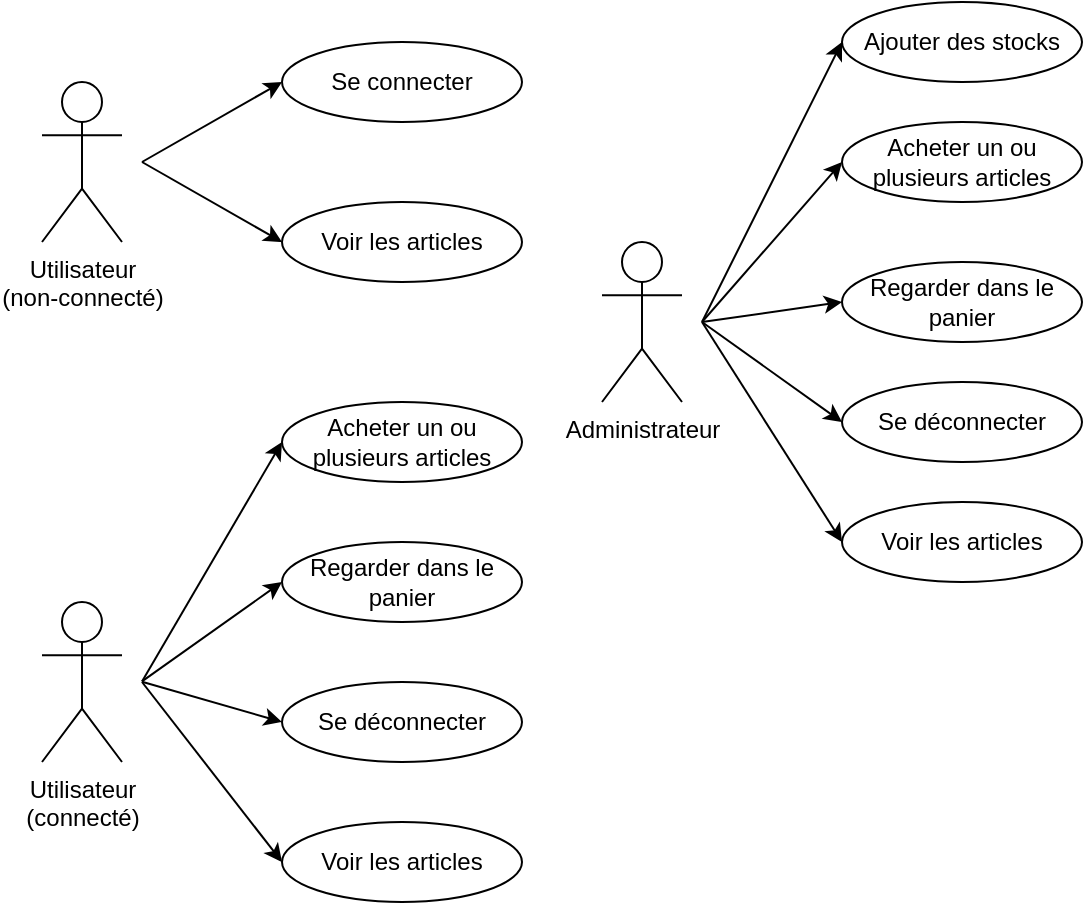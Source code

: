 <mxfile version="20.8.16" type="device"><diagram id="doQJcNLJImov5TKYSHX2" name="Page-1"><mxGraphModel dx="472" dy="875" grid="1" gridSize="10" guides="1" tooltips="1" connect="1" arrows="1" fold="1" page="1" pageScale="1" pageWidth="827" pageHeight="1169" math="0" shadow="0"><root><mxCell id="0"/><mxCell id="1" parent="0"/><mxCell id="8t5zyXxuJ-csqlj-dR-J-41" value="Administrateur" style="shape=umlActor;verticalLabelPosition=bottom;verticalAlign=top;html=1;outlineConnect=0;" parent="1" vertex="1"><mxGeometry x="320" y="160" width="40" height="80" as="geometry"/></mxCell><mxCell id="8t5zyXxuJ-csqlj-dR-J-60" value="&lt;div&gt;Utilisateur&lt;/div&gt;&lt;div&gt;(non-connecté)&lt;/div&gt;" style="shape=umlActor;verticalLabelPosition=bottom;verticalAlign=top;html=1;outlineConnect=0;" parent="1" vertex="1"><mxGeometry x="40" y="80" width="40" height="80" as="geometry"/></mxCell><mxCell id="8t5zyXxuJ-csqlj-dR-J-62" value="" style="endArrow=classic;html=1;rounded=0;entryX=0;entryY=0.5;entryDx=0;entryDy=0;" parent="1" target="8t5zyXxuJ-csqlj-dR-J-68" edge="1"><mxGeometry width="50" height="50" relative="1" as="geometry"><mxPoint x="90" y="120" as="sourcePoint"/><mxPoint x="180" y="180.0" as="targetPoint"/></mxGeometry></mxCell><mxCell id="8t5zyXxuJ-csqlj-dR-J-64" value="" style="endArrow=classic;html=1;rounded=0;entryX=0;entryY=0.5;entryDx=0;entryDy=0;" parent="1" target="8t5zyXxuJ-csqlj-dR-J-66" edge="1"><mxGeometry width="50" height="50" relative="1" as="geometry"><mxPoint x="90" y="120" as="sourcePoint"/><mxPoint x="180" y="60" as="targetPoint"/></mxGeometry></mxCell><mxCell id="8t5zyXxuJ-csqlj-dR-J-66" value="Se connecter" style="ellipse;whiteSpace=wrap;html=1;" parent="1" vertex="1"><mxGeometry x="160" y="60" width="120" height="40" as="geometry"/></mxCell><mxCell id="8t5zyXxuJ-csqlj-dR-J-68" value="Voir les articles" style="ellipse;whiteSpace=wrap;html=1;" parent="1" vertex="1"><mxGeometry x="160" y="140" width="120" height="40" as="geometry"/></mxCell><mxCell id="8t5zyXxuJ-csqlj-dR-J-73" value="Se déconnecter" style="ellipse;whiteSpace=wrap;html=1;" parent="1" vertex="1"><mxGeometry x="160" y="380" width="120" height="40" as="geometry"/></mxCell><mxCell id="8t5zyXxuJ-csqlj-dR-J-74" value="Voir les articles" style="ellipse;whiteSpace=wrap;html=1;" parent="1" vertex="1"><mxGeometry x="160" y="450" width="120" height="40" as="geometry"/></mxCell><mxCell id="8t5zyXxuJ-csqlj-dR-J-77" value="Regarder dans le panier" style="ellipse;whiteSpace=wrap;html=1;" parent="1" vertex="1"><mxGeometry x="160" y="310" width="120" height="40" as="geometry"/></mxCell><mxCell id="8t5zyXxuJ-csqlj-dR-J-78" value="Acheter un ou plusieurs articles" style="ellipse;whiteSpace=wrap;html=1;" parent="1" vertex="1"><mxGeometry x="160" y="240" width="120" height="40" as="geometry"/></mxCell><mxCell id="8t5zyXxuJ-csqlj-dR-J-79" value="&lt;div&gt;Utilisateur&lt;/div&gt;&lt;div&gt;(connecté)&lt;/div&gt;" style="shape=umlActor;verticalLabelPosition=bottom;verticalAlign=top;html=1;outlineConnect=0;" parent="1" vertex="1"><mxGeometry x="40" y="340" width="40" height="80" as="geometry"/></mxCell><mxCell id="8t5zyXxuJ-csqlj-dR-J-80" value="" style="endArrow=classic;html=1;rounded=0;entryX=0;entryY=0.5;entryDx=0;entryDy=0;" parent="1" target="8t5zyXxuJ-csqlj-dR-J-77" edge="1"><mxGeometry width="50" height="50" relative="1" as="geometry"><mxPoint x="90" y="379.72" as="sourcePoint"/><mxPoint x="160" y="379.72" as="targetPoint"/></mxGeometry></mxCell><mxCell id="8t5zyXxuJ-csqlj-dR-J-81" value="" style="endArrow=classic;html=1;rounded=0;entryX=0;entryY=0.5;entryDx=0;entryDy=0;" parent="1" target="8t5zyXxuJ-csqlj-dR-J-78" edge="1"><mxGeometry width="50" height="50" relative="1" as="geometry"><mxPoint x="90" y="379.72" as="sourcePoint"/><mxPoint x="160" y="379.72" as="targetPoint"/></mxGeometry></mxCell><mxCell id="8t5zyXxuJ-csqlj-dR-J-83" value="" style="endArrow=classic;html=1;rounded=0;entryX=0;entryY=0.5;entryDx=0;entryDy=0;" parent="1" target="8t5zyXxuJ-csqlj-dR-J-73" edge="1"><mxGeometry width="50" height="50" relative="1" as="geometry"><mxPoint x="90" y="379.86" as="sourcePoint"/><mxPoint x="160" y="320" as="targetPoint"/></mxGeometry></mxCell><mxCell id="8t5zyXxuJ-csqlj-dR-J-84" value="" style="endArrow=classic;html=1;rounded=0;entryX=0;entryY=0.5;entryDx=0;entryDy=0;" parent="1" target="8t5zyXxuJ-csqlj-dR-J-74" edge="1"><mxGeometry width="50" height="50" relative="1" as="geometry"><mxPoint x="90" y="380" as="sourcePoint"/><mxPoint x="160" y="440.14" as="targetPoint"/></mxGeometry></mxCell><mxCell id="8t5zyXxuJ-csqlj-dR-J-89" value="Se déconnecter" style="ellipse;whiteSpace=wrap;html=1;" parent="1" vertex="1"><mxGeometry x="440" y="230" width="120" height="40" as="geometry"/></mxCell><mxCell id="8t5zyXxuJ-csqlj-dR-J-90" value="Voir les articles" style="ellipse;whiteSpace=wrap;html=1;" parent="1" vertex="1"><mxGeometry x="440" y="290" width="120" height="40" as="geometry"/></mxCell><mxCell id="8t5zyXxuJ-csqlj-dR-J-94" value="Ajouter des stocks" style="ellipse;whiteSpace=wrap;html=1;" parent="1" vertex="1"><mxGeometry x="440" y="40" width="120" height="40" as="geometry"/></mxCell><mxCell id="8t5zyXxuJ-csqlj-dR-J-95" value="Regarder dans le panier" style="ellipse;whiteSpace=wrap;html=1;" parent="1" vertex="1"><mxGeometry x="440" y="170" width="120" height="40" as="geometry"/></mxCell><mxCell id="8t5zyXxuJ-csqlj-dR-J-96" value="Acheter un ou plusieurs articles" style="ellipse;whiteSpace=wrap;html=1;" parent="1" vertex="1"><mxGeometry x="440" y="100" width="120" height="40" as="geometry"/></mxCell><mxCell id="8t5zyXxuJ-csqlj-dR-J-99" value="" style="endArrow=classic;html=1;rounded=0;entryX=0;entryY=0.5;entryDx=0;entryDy=0;" parent="1" target="8t5zyXxuJ-csqlj-dR-J-95" edge="1"><mxGeometry width="50" height="50" relative="1" as="geometry"><mxPoint x="370" y="200" as="sourcePoint"/><mxPoint x="440" y="300" as="targetPoint"/></mxGeometry></mxCell><mxCell id="8t5zyXxuJ-csqlj-dR-J-100" value="" style="endArrow=classic;html=1;rounded=0;entryX=0;entryY=0.5;entryDx=0;entryDy=0;" parent="1" target="8t5zyXxuJ-csqlj-dR-J-89" edge="1"><mxGeometry width="50" height="50" relative="1" as="geometry"><mxPoint x="370" y="200" as="sourcePoint"/><mxPoint x="440" y="300" as="targetPoint"/></mxGeometry></mxCell><mxCell id="8t5zyXxuJ-csqlj-dR-J-101" value="" style="endArrow=classic;html=1;rounded=0;entryX=0;entryY=0.5;entryDx=0;entryDy=0;" parent="1" target="8t5zyXxuJ-csqlj-dR-J-90" edge="1"><mxGeometry width="50" height="50" relative="1" as="geometry"><mxPoint x="370" y="200" as="sourcePoint"/><mxPoint x="440" y="360" as="targetPoint"/></mxGeometry></mxCell><mxCell id="8t5zyXxuJ-csqlj-dR-J-104" value="" style="endArrow=classic;html=1;rounded=0;entryX=0;entryY=0.5;entryDx=0;entryDy=0;" parent="1" target="8t5zyXxuJ-csqlj-dR-J-96" edge="1"><mxGeometry width="50" height="50" relative="1" as="geometry"><mxPoint x="370" y="200" as="sourcePoint"/><mxPoint x="440" y="180.37" as="targetPoint"/></mxGeometry></mxCell><mxCell id="8t5zyXxuJ-csqlj-dR-J-105" value="" style="endArrow=classic;html=1;rounded=0;entryX=0;entryY=0.5;entryDx=0;entryDy=0;" parent="1" target="8t5zyXxuJ-csqlj-dR-J-94" edge="1"><mxGeometry width="50" height="50" relative="1" as="geometry"><mxPoint x="370" y="200" as="sourcePoint"/><mxPoint x="440" y="120" as="targetPoint"/></mxGeometry></mxCell></root></mxGraphModel></diagram></mxfile>